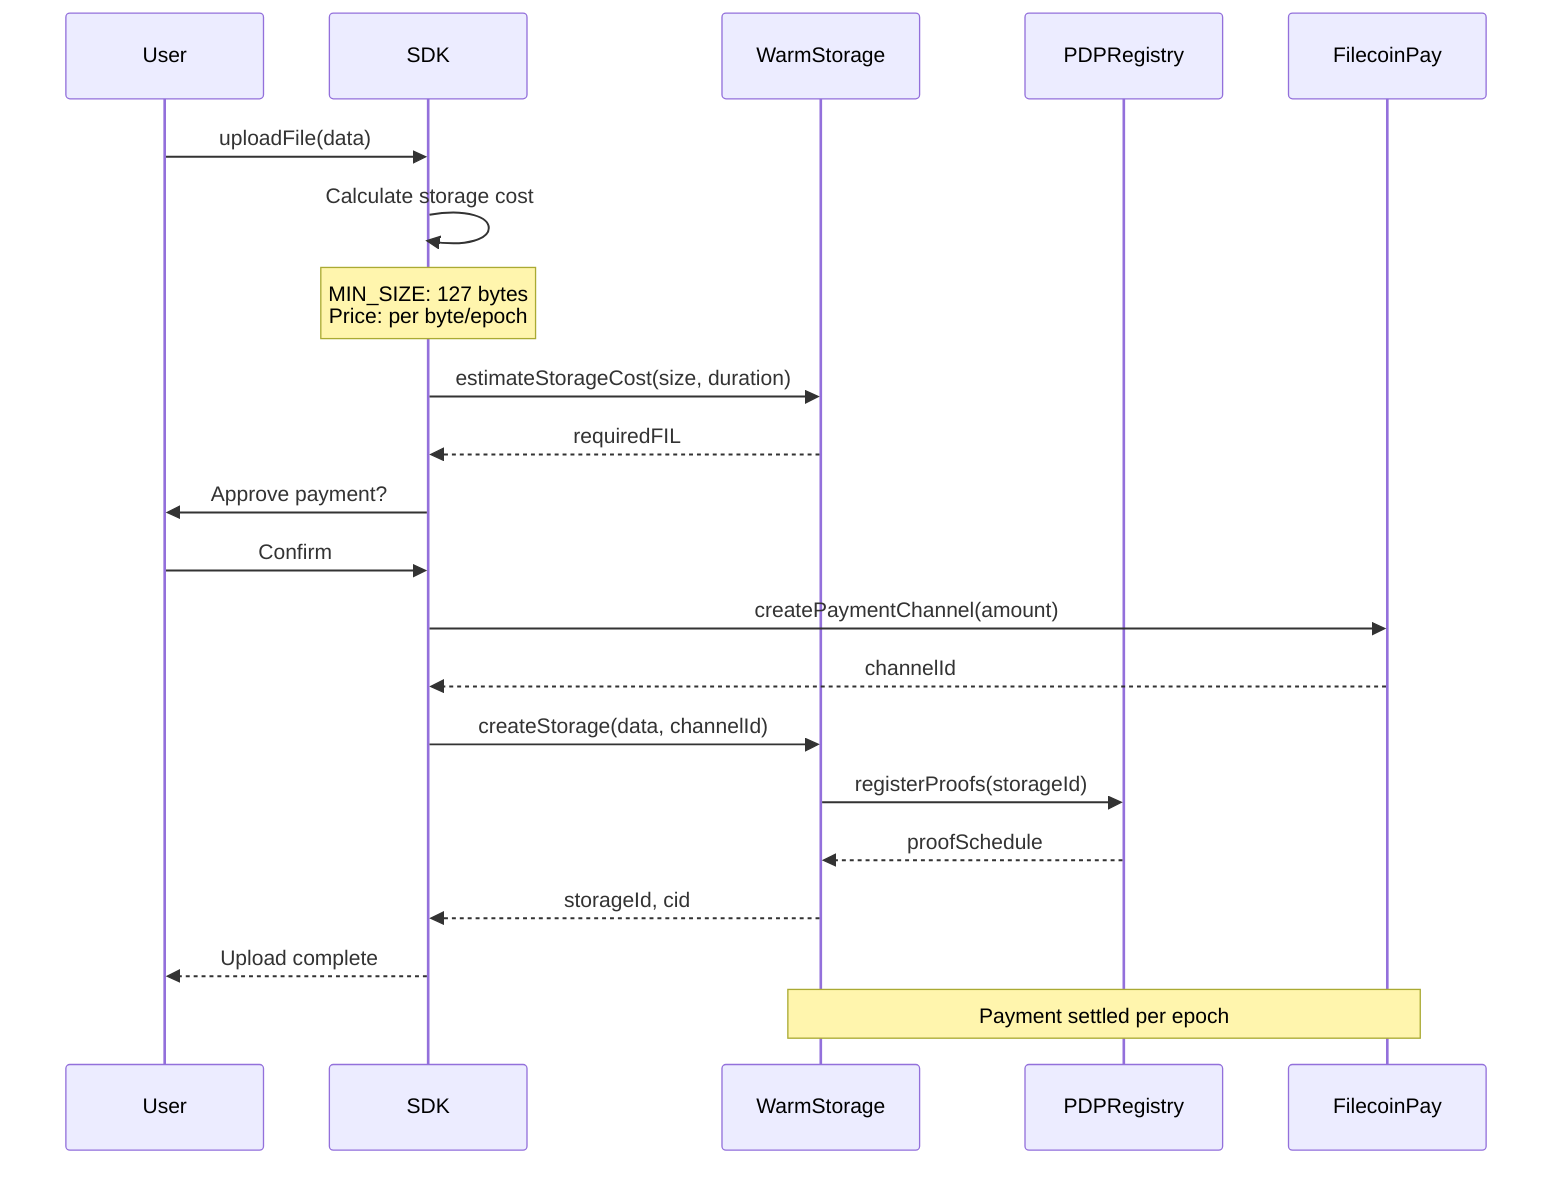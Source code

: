 sequenceDiagram
    participant User
    participant SDK
    participant WarmStorage
    participant PDPRegistry
    participant FilecoinPay

    User->>SDK: uploadFile(data)
    SDK->>SDK: Calculate storage cost
    Note over SDK: MIN_SIZE: 127 bytes<br/>Price: per byte/epoch
    SDK->>WarmStorage: estimateStorageCost(size, duration)
    WarmStorage-->>SDK: requiredFIL

    SDK->>User: Approve payment?
    User->>SDK: Confirm

    SDK->>FilecoinPay: createPaymentChannel(amount)
    FilecoinPay-->>SDK: channelId

    SDK->>WarmStorage: createStorage(data, channelId)
    WarmStorage->>PDPRegistry: registerProofs(storageId)
    PDPRegistry-->>WarmStorage: proofSchedule
    WarmStorage-->>SDK: storageId, cid
    SDK-->>User: Upload complete

    Note over FilecoinPay,WarmStorage: Payment settled per epoch